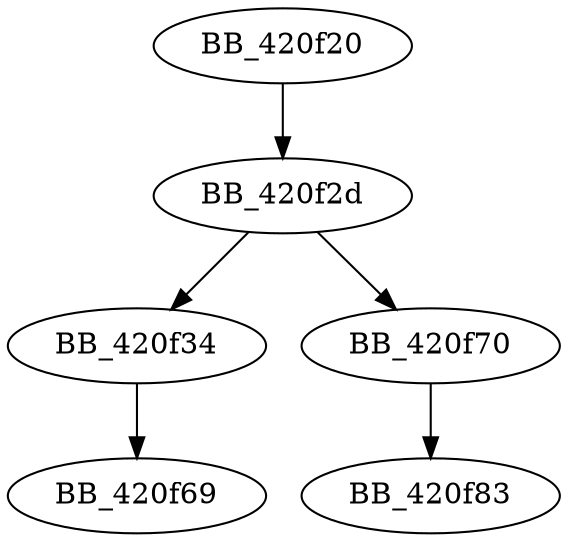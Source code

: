 DiGraph sub_420F20{
BB_420f20->BB_420f2d
BB_420f2d->BB_420f34
BB_420f2d->BB_420f70
BB_420f34->BB_420f69
BB_420f70->BB_420f83
}

